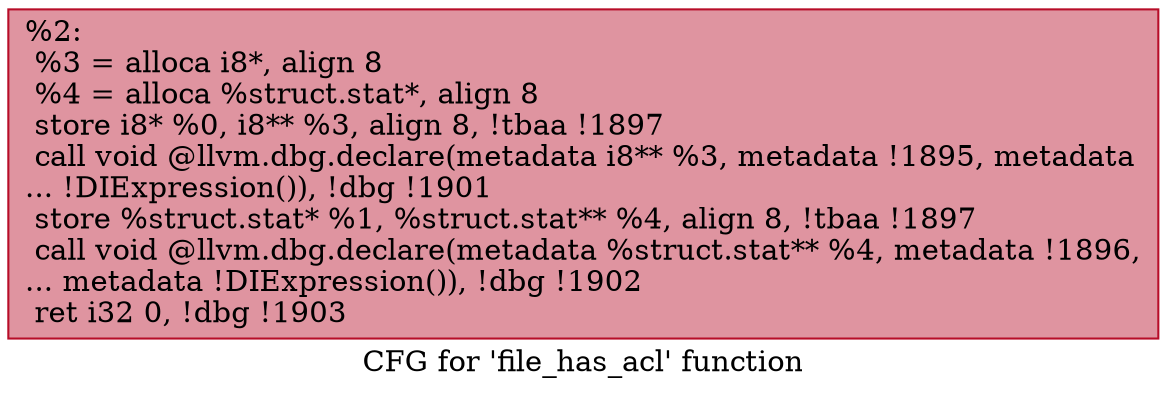 digraph "CFG for 'file_has_acl' function" {
	label="CFG for 'file_has_acl' function";

	Node0x2204d10 [shape=record,color="#b70d28ff", style=filled, fillcolor="#b70d2870",label="{%2:\l  %3 = alloca i8*, align 8\l  %4 = alloca %struct.stat*, align 8\l  store i8* %0, i8** %3, align 8, !tbaa !1897\l  call void @llvm.dbg.declare(metadata i8** %3, metadata !1895, metadata\l... !DIExpression()), !dbg !1901\l  store %struct.stat* %1, %struct.stat** %4, align 8, !tbaa !1897\l  call void @llvm.dbg.declare(metadata %struct.stat** %4, metadata !1896,\l... metadata !DIExpression()), !dbg !1902\l  ret i32 0, !dbg !1903\l}"];
}
